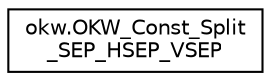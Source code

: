 digraph "Grafische Darstellung der Klassenhierarchie"
{
 // INTERACTIVE_SVG=YES
 // LATEX_PDF_SIZE
  edge [fontname="Helvetica",fontsize="10",labelfontname="Helvetica",labelfontsize="10"];
  node [fontname="Helvetica",fontsize="10",shape=record];
  rankdir="LR";
  Node0 [label="okw.OKW_Const_Split\l_SEP_HSEP_VSEP",height=0.2,width=0.4,color="black", fillcolor="white", style="filled",URL="$classokw_1_1_o_k_w___const___split___s_e_p___h_s_e_p___v_s_e_p.html",tooltip=" "];
}

